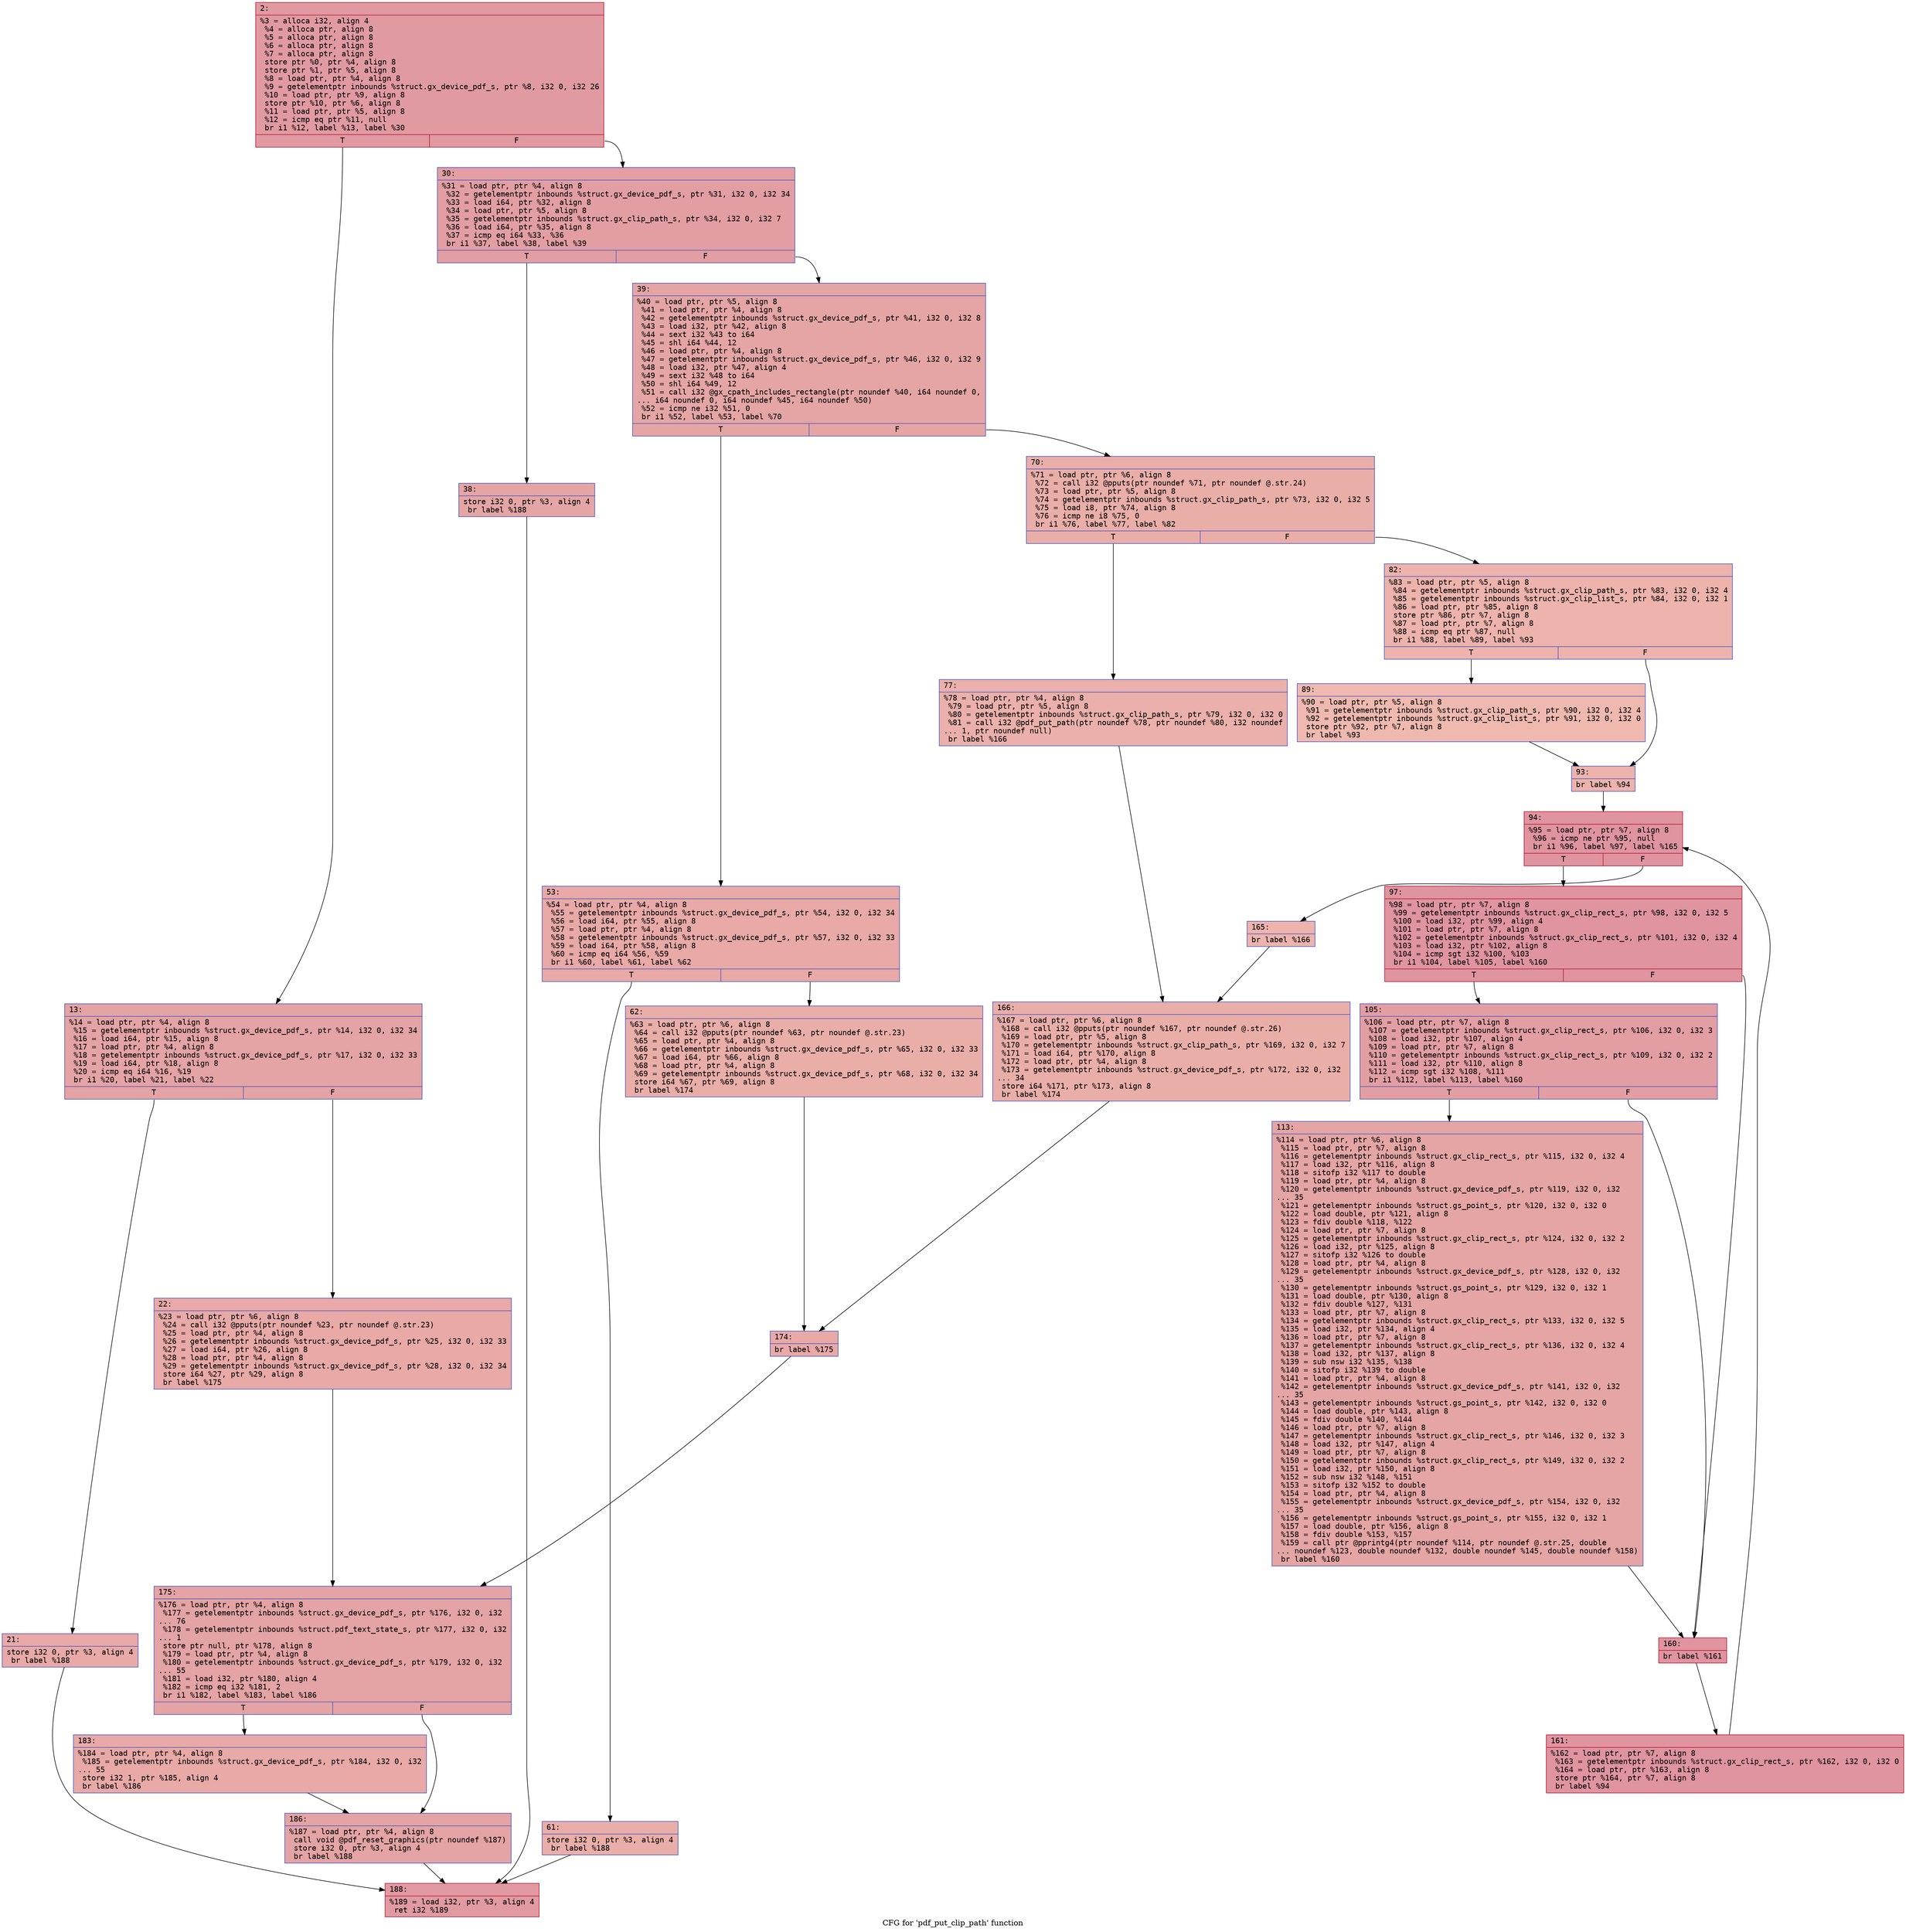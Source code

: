 digraph "CFG for 'pdf_put_clip_path' function" {
	label="CFG for 'pdf_put_clip_path' function";

	Node0x6000020b2d00 [shape=record,color="#b70d28ff", style=filled, fillcolor="#bb1b2c70" fontname="Courier",label="{2:\l|  %3 = alloca i32, align 4\l  %4 = alloca ptr, align 8\l  %5 = alloca ptr, align 8\l  %6 = alloca ptr, align 8\l  %7 = alloca ptr, align 8\l  store ptr %0, ptr %4, align 8\l  store ptr %1, ptr %5, align 8\l  %8 = load ptr, ptr %4, align 8\l  %9 = getelementptr inbounds %struct.gx_device_pdf_s, ptr %8, i32 0, i32 26\l  %10 = load ptr, ptr %9, align 8\l  store ptr %10, ptr %6, align 8\l  %11 = load ptr, ptr %5, align 8\l  %12 = icmp eq ptr %11, null\l  br i1 %12, label %13, label %30\l|{<s0>T|<s1>F}}"];
	Node0x6000020b2d00:s0 -> Node0x6000020b2d50[tooltip="2 -> 13\nProbability 37.50%" ];
	Node0x6000020b2d00:s1 -> Node0x6000020b2e40[tooltip="2 -> 30\nProbability 62.50%" ];
	Node0x6000020b2d50 [shape=record,color="#3d50c3ff", style=filled, fillcolor="#c32e3170" fontname="Courier",label="{13:\l|  %14 = load ptr, ptr %4, align 8\l  %15 = getelementptr inbounds %struct.gx_device_pdf_s, ptr %14, i32 0, i32 34\l  %16 = load i64, ptr %15, align 8\l  %17 = load ptr, ptr %4, align 8\l  %18 = getelementptr inbounds %struct.gx_device_pdf_s, ptr %17, i32 0, i32 33\l  %19 = load i64, ptr %18, align 8\l  %20 = icmp eq i64 %16, %19\l  br i1 %20, label %21, label %22\l|{<s0>T|<s1>F}}"];
	Node0x6000020b2d50:s0 -> Node0x6000020b2da0[tooltip="13 -> 21\nProbability 50.00%" ];
	Node0x6000020b2d50:s1 -> Node0x6000020b2df0[tooltip="13 -> 22\nProbability 50.00%" ];
	Node0x6000020b2da0 [shape=record,color="#3d50c3ff", style=filled, fillcolor="#ca3b3770" fontname="Courier",label="{21:\l|  store i32 0, ptr %3, align 4\l  br label %188\l}"];
	Node0x6000020b2da0 -> Node0x6000020b3570[tooltip="21 -> 188\nProbability 100.00%" ];
	Node0x6000020b2df0 [shape=record,color="#3d50c3ff", style=filled, fillcolor="#ca3b3770" fontname="Courier",label="{22:\l|  %23 = load ptr, ptr %6, align 8\l  %24 = call i32 @pputs(ptr noundef %23, ptr noundef @.str.23)\l  %25 = load ptr, ptr %4, align 8\l  %26 = getelementptr inbounds %struct.gx_device_pdf_s, ptr %25, i32 0, i32 33\l  %27 = load i64, ptr %26, align 8\l  %28 = load ptr, ptr %4, align 8\l  %29 = getelementptr inbounds %struct.gx_device_pdf_s, ptr %28, i32 0, i32 34\l  store i64 %27, ptr %29, align 8\l  br label %175\l}"];
	Node0x6000020b2df0 -> Node0x6000020b3480[tooltip="22 -> 175\nProbability 100.00%" ];
	Node0x6000020b2e40 [shape=record,color="#3d50c3ff", style=filled, fillcolor="#be242e70" fontname="Courier",label="{30:\l|  %31 = load ptr, ptr %4, align 8\l  %32 = getelementptr inbounds %struct.gx_device_pdf_s, ptr %31, i32 0, i32 34\l  %33 = load i64, ptr %32, align 8\l  %34 = load ptr, ptr %5, align 8\l  %35 = getelementptr inbounds %struct.gx_clip_path_s, ptr %34, i32 0, i32 7\l  %36 = load i64, ptr %35, align 8\l  %37 = icmp eq i64 %33, %36\l  br i1 %37, label %38, label %39\l|{<s0>T|<s1>F}}"];
	Node0x6000020b2e40:s0 -> Node0x6000020b2e90[tooltip="30 -> 38\nProbability 50.00%" ];
	Node0x6000020b2e40:s1 -> Node0x6000020b2ee0[tooltip="30 -> 39\nProbability 50.00%" ];
	Node0x6000020b2e90 [shape=record,color="#3d50c3ff", style=filled, fillcolor="#c5333470" fontname="Courier",label="{38:\l|  store i32 0, ptr %3, align 4\l  br label %188\l}"];
	Node0x6000020b2e90 -> Node0x6000020b3570[tooltip="38 -> 188\nProbability 100.00%" ];
	Node0x6000020b2ee0 [shape=record,color="#3d50c3ff", style=filled, fillcolor="#c5333470" fontname="Courier",label="{39:\l|  %40 = load ptr, ptr %5, align 8\l  %41 = load ptr, ptr %4, align 8\l  %42 = getelementptr inbounds %struct.gx_device_pdf_s, ptr %41, i32 0, i32 8\l  %43 = load i32, ptr %42, align 8\l  %44 = sext i32 %43 to i64\l  %45 = shl i64 %44, 12\l  %46 = load ptr, ptr %4, align 8\l  %47 = getelementptr inbounds %struct.gx_device_pdf_s, ptr %46, i32 0, i32 9\l  %48 = load i32, ptr %47, align 4\l  %49 = sext i32 %48 to i64\l  %50 = shl i64 %49, 12\l  %51 = call i32 @gx_cpath_includes_rectangle(ptr noundef %40, i64 noundef 0,\l... i64 noundef 0, i64 noundef %45, i64 noundef %50)\l  %52 = icmp ne i32 %51, 0\l  br i1 %52, label %53, label %70\l|{<s0>T|<s1>F}}"];
	Node0x6000020b2ee0:s0 -> Node0x6000020b2f30[tooltip="39 -> 53\nProbability 62.50%" ];
	Node0x6000020b2ee0:s1 -> Node0x6000020b3020[tooltip="39 -> 70\nProbability 37.50%" ];
	Node0x6000020b2f30 [shape=record,color="#3d50c3ff", style=filled, fillcolor="#ca3b3770" fontname="Courier",label="{53:\l|  %54 = load ptr, ptr %4, align 8\l  %55 = getelementptr inbounds %struct.gx_device_pdf_s, ptr %54, i32 0, i32 34\l  %56 = load i64, ptr %55, align 8\l  %57 = load ptr, ptr %4, align 8\l  %58 = getelementptr inbounds %struct.gx_device_pdf_s, ptr %57, i32 0, i32 33\l  %59 = load i64, ptr %58, align 8\l  %60 = icmp eq i64 %56, %59\l  br i1 %60, label %61, label %62\l|{<s0>T|<s1>F}}"];
	Node0x6000020b2f30:s0 -> Node0x6000020b2f80[tooltip="53 -> 61\nProbability 50.00%" ];
	Node0x6000020b2f30:s1 -> Node0x6000020b2fd0[tooltip="53 -> 62\nProbability 50.00%" ];
	Node0x6000020b2f80 [shape=record,color="#3d50c3ff", style=filled, fillcolor="#d0473d70" fontname="Courier",label="{61:\l|  store i32 0, ptr %3, align 4\l  br label %188\l}"];
	Node0x6000020b2f80 -> Node0x6000020b3570[tooltip="61 -> 188\nProbability 100.00%" ];
	Node0x6000020b2fd0 [shape=record,color="#3d50c3ff", style=filled, fillcolor="#d0473d70" fontname="Courier",label="{62:\l|  %63 = load ptr, ptr %6, align 8\l  %64 = call i32 @pputs(ptr noundef %63, ptr noundef @.str.23)\l  %65 = load ptr, ptr %4, align 8\l  %66 = getelementptr inbounds %struct.gx_device_pdf_s, ptr %65, i32 0, i32 33\l  %67 = load i64, ptr %66, align 8\l  %68 = load ptr, ptr %4, align 8\l  %69 = getelementptr inbounds %struct.gx_device_pdf_s, ptr %68, i32 0, i32 34\l  store i64 %67, ptr %69, align 8\l  br label %174\l}"];
	Node0x6000020b2fd0 -> Node0x6000020b3430[tooltip="62 -> 174\nProbability 100.00%" ];
	Node0x6000020b3020 [shape=record,color="#3d50c3ff", style=filled, fillcolor="#d0473d70" fontname="Courier",label="{70:\l|  %71 = load ptr, ptr %6, align 8\l  %72 = call i32 @pputs(ptr noundef %71, ptr noundef @.str.24)\l  %73 = load ptr, ptr %5, align 8\l  %74 = getelementptr inbounds %struct.gx_clip_path_s, ptr %73, i32 0, i32 5\l  %75 = load i8, ptr %74, align 8\l  %76 = icmp ne i8 %75, 0\l  br i1 %76, label %77, label %82\l|{<s0>T|<s1>F}}"];
	Node0x6000020b3020:s0 -> Node0x6000020b3070[tooltip="70 -> 77\nProbability 62.50%" ];
	Node0x6000020b3020:s1 -> Node0x6000020b30c0[tooltip="70 -> 82\nProbability 37.50%" ];
	Node0x6000020b3070 [shape=record,color="#3d50c3ff", style=filled, fillcolor="#d24b4070" fontname="Courier",label="{77:\l|  %78 = load ptr, ptr %4, align 8\l  %79 = load ptr, ptr %5, align 8\l  %80 = getelementptr inbounds %struct.gx_clip_path_s, ptr %79, i32 0, i32 0\l  %81 = call i32 @pdf_put_path(ptr noundef %78, ptr noundef %80, i32 noundef\l... 1, ptr noundef null)\l  br label %166\l}"];
	Node0x6000020b3070 -> Node0x6000020b33e0[tooltip="77 -> 166\nProbability 100.00%" ];
	Node0x6000020b30c0 [shape=record,color="#3d50c3ff", style=filled, fillcolor="#d6524470" fontname="Courier",label="{82:\l|  %83 = load ptr, ptr %5, align 8\l  %84 = getelementptr inbounds %struct.gx_clip_path_s, ptr %83, i32 0, i32 4\l  %85 = getelementptr inbounds %struct.gx_clip_list_s, ptr %84, i32 0, i32 1\l  %86 = load ptr, ptr %85, align 8\l  store ptr %86, ptr %7, align 8\l  %87 = load ptr, ptr %7, align 8\l  %88 = icmp eq ptr %87, null\l  br i1 %88, label %89, label %93\l|{<s0>T|<s1>F}}"];
	Node0x6000020b30c0:s0 -> Node0x6000020b3110[tooltip="82 -> 89\nProbability 37.50%" ];
	Node0x6000020b30c0:s1 -> Node0x6000020b3160[tooltip="82 -> 93\nProbability 62.50%" ];
	Node0x6000020b3110 [shape=record,color="#3d50c3ff", style=filled, fillcolor="#de614d70" fontname="Courier",label="{89:\l|  %90 = load ptr, ptr %5, align 8\l  %91 = getelementptr inbounds %struct.gx_clip_path_s, ptr %90, i32 0, i32 4\l  %92 = getelementptr inbounds %struct.gx_clip_list_s, ptr %91, i32 0, i32 0\l  store ptr %92, ptr %7, align 8\l  br label %93\l}"];
	Node0x6000020b3110 -> Node0x6000020b3160[tooltip="89 -> 93\nProbability 100.00%" ];
	Node0x6000020b3160 [shape=record,color="#3d50c3ff", style=filled, fillcolor="#d6524470" fontname="Courier",label="{93:\l|  br label %94\l}"];
	Node0x6000020b3160 -> Node0x6000020b31b0[tooltip="93 -> 94\nProbability 100.00%" ];
	Node0x6000020b31b0 [shape=record,color="#b70d28ff", style=filled, fillcolor="#b70d2870" fontname="Courier",label="{94:\l|  %95 = load ptr, ptr %7, align 8\l  %96 = icmp ne ptr %95, null\l  br i1 %96, label %97, label %165\l|{<s0>T|<s1>F}}"];
	Node0x6000020b31b0:s0 -> Node0x6000020b3200[tooltip="94 -> 97\nProbability 96.88%" ];
	Node0x6000020b31b0:s1 -> Node0x6000020b3390[tooltip="94 -> 165\nProbability 3.12%" ];
	Node0x6000020b3200 [shape=record,color="#b70d28ff", style=filled, fillcolor="#b70d2870" fontname="Courier",label="{97:\l|  %98 = load ptr, ptr %7, align 8\l  %99 = getelementptr inbounds %struct.gx_clip_rect_s, ptr %98, i32 0, i32 5\l  %100 = load i32, ptr %99, align 4\l  %101 = load ptr, ptr %7, align 8\l  %102 = getelementptr inbounds %struct.gx_clip_rect_s, ptr %101, i32 0, i32 4\l  %103 = load i32, ptr %102, align 8\l  %104 = icmp sgt i32 %100, %103\l  br i1 %104, label %105, label %160\l|{<s0>T|<s1>F}}"];
	Node0x6000020b3200:s0 -> Node0x6000020b3250[tooltip="97 -> 105\nProbability 50.00%" ];
	Node0x6000020b3200:s1 -> Node0x6000020b32f0[tooltip="97 -> 160\nProbability 50.00%" ];
	Node0x6000020b3250 [shape=record,color="#3d50c3ff", style=filled, fillcolor="#be242e70" fontname="Courier",label="{105:\l|  %106 = load ptr, ptr %7, align 8\l  %107 = getelementptr inbounds %struct.gx_clip_rect_s, ptr %106, i32 0, i32 3\l  %108 = load i32, ptr %107, align 4\l  %109 = load ptr, ptr %7, align 8\l  %110 = getelementptr inbounds %struct.gx_clip_rect_s, ptr %109, i32 0, i32 2\l  %111 = load i32, ptr %110, align 8\l  %112 = icmp sgt i32 %108, %111\l  br i1 %112, label %113, label %160\l|{<s0>T|<s1>F}}"];
	Node0x6000020b3250:s0 -> Node0x6000020b32a0[tooltip="105 -> 113\nProbability 50.00%" ];
	Node0x6000020b3250:s1 -> Node0x6000020b32f0[tooltip="105 -> 160\nProbability 50.00%" ];
	Node0x6000020b32a0 [shape=record,color="#3d50c3ff", style=filled, fillcolor="#c5333470" fontname="Courier",label="{113:\l|  %114 = load ptr, ptr %6, align 8\l  %115 = load ptr, ptr %7, align 8\l  %116 = getelementptr inbounds %struct.gx_clip_rect_s, ptr %115, i32 0, i32 4\l  %117 = load i32, ptr %116, align 8\l  %118 = sitofp i32 %117 to double\l  %119 = load ptr, ptr %4, align 8\l  %120 = getelementptr inbounds %struct.gx_device_pdf_s, ptr %119, i32 0, i32\l... 35\l  %121 = getelementptr inbounds %struct.gs_point_s, ptr %120, i32 0, i32 0\l  %122 = load double, ptr %121, align 8\l  %123 = fdiv double %118, %122\l  %124 = load ptr, ptr %7, align 8\l  %125 = getelementptr inbounds %struct.gx_clip_rect_s, ptr %124, i32 0, i32 2\l  %126 = load i32, ptr %125, align 8\l  %127 = sitofp i32 %126 to double\l  %128 = load ptr, ptr %4, align 8\l  %129 = getelementptr inbounds %struct.gx_device_pdf_s, ptr %128, i32 0, i32\l... 35\l  %130 = getelementptr inbounds %struct.gs_point_s, ptr %129, i32 0, i32 1\l  %131 = load double, ptr %130, align 8\l  %132 = fdiv double %127, %131\l  %133 = load ptr, ptr %7, align 8\l  %134 = getelementptr inbounds %struct.gx_clip_rect_s, ptr %133, i32 0, i32 5\l  %135 = load i32, ptr %134, align 4\l  %136 = load ptr, ptr %7, align 8\l  %137 = getelementptr inbounds %struct.gx_clip_rect_s, ptr %136, i32 0, i32 4\l  %138 = load i32, ptr %137, align 8\l  %139 = sub nsw i32 %135, %138\l  %140 = sitofp i32 %139 to double\l  %141 = load ptr, ptr %4, align 8\l  %142 = getelementptr inbounds %struct.gx_device_pdf_s, ptr %141, i32 0, i32\l... 35\l  %143 = getelementptr inbounds %struct.gs_point_s, ptr %142, i32 0, i32 0\l  %144 = load double, ptr %143, align 8\l  %145 = fdiv double %140, %144\l  %146 = load ptr, ptr %7, align 8\l  %147 = getelementptr inbounds %struct.gx_clip_rect_s, ptr %146, i32 0, i32 3\l  %148 = load i32, ptr %147, align 4\l  %149 = load ptr, ptr %7, align 8\l  %150 = getelementptr inbounds %struct.gx_clip_rect_s, ptr %149, i32 0, i32 2\l  %151 = load i32, ptr %150, align 8\l  %152 = sub nsw i32 %148, %151\l  %153 = sitofp i32 %152 to double\l  %154 = load ptr, ptr %4, align 8\l  %155 = getelementptr inbounds %struct.gx_device_pdf_s, ptr %154, i32 0, i32\l... 35\l  %156 = getelementptr inbounds %struct.gs_point_s, ptr %155, i32 0, i32 1\l  %157 = load double, ptr %156, align 8\l  %158 = fdiv double %153, %157\l  %159 = call ptr @pprintg4(ptr noundef %114, ptr noundef @.str.25, double\l... noundef %123, double noundef %132, double noundef %145, double noundef %158)\l  br label %160\l}"];
	Node0x6000020b32a0 -> Node0x6000020b32f0[tooltip="113 -> 160\nProbability 100.00%" ];
	Node0x6000020b32f0 [shape=record,color="#b70d28ff", style=filled, fillcolor="#b70d2870" fontname="Courier",label="{160:\l|  br label %161\l}"];
	Node0x6000020b32f0 -> Node0x6000020b3340[tooltip="160 -> 161\nProbability 100.00%" ];
	Node0x6000020b3340 [shape=record,color="#b70d28ff", style=filled, fillcolor="#b70d2870" fontname="Courier",label="{161:\l|  %162 = load ptr, ptr %7, align 8\l  %163 = getelementptr inbounds %struct.gx_clip_rect_s, ptr %162, i32 0, i32 0\l  %164 = load ptr, ptr %163, align 8\l  store ptr %164, ptr %7, align 8\l  br label %94\l}"];
	Node0x6000020b3340 -> Node0x6000020b31b0[tooltip="161 -> 94\nProbability 100.00%" ];
	Node0x6000020b3390 [shape=record,color="#3d50c3ff", style=filled, fillcolor="#d6524470" fontname="Courier",label="{165:\l|  br label %166\l}"];
	Node0x6000020b3390 -> Node0x6000020b33e0[tooltip="165 -> 166\nProbability 100.00%" ];
	Node0x6000020b33e0 [shape=record,color="#3d50c3ff", style=filled, fillcolor="#d0473d70" fontname="Courier",label="{166:\l|  %167 = load ptr, ptr %6, align 8\l  %168 = call i32 @pputs(ptr noundef %167, ptr noundef @.str.26)\l  %169 = load ptr, ptr %5, align 8\l  %170 = getelementptr inbounds %struct.gx_clip_path_s, ptr %169, i32 0, i32 7\l  %171 = load i64, ptr %170, align 8\l  %172 = load ptr, ptr %4, align 8\l  %173 = getelementptr inbounds %struct.gx_device_pdf_s, ptr %172, i32 0, i32\l... 34\l  store i64 %171, ptr %173, align 8\l  br label %174\l}"];
	Node0x6000020b33e0 -> Node0x6000020b3430[tooltip="166 -> 174\nProbability 100.00%" ];
	Node0x6000020b3430 [shape=record,color="#3d50c3ff", style=filled, fillcolor="#ca3b3770" fontname="Courier",label="{174:\l|  br label %175\l}"];
	Node0x6000020b3430 -> Node0x6000020b3480[tooltip="174 -> 175\nProbability 100.00%" ];
	Node0x6000020b3480 [shape=record,color="#3d50c3ff", style=filled, fillcolor="#c32e3170" fontname="Courier",label="{175:\l|  %176 = load ptr, ptr %4, align 8\l  %177 = getelementptr inbounds %struct.gx_device_pdf_s, ptr %176, i32 0, i32\l... 76\l  %178 = getelementptr inbounds %struct.pdf_text_state_s, ptr %177, i32 0, i32\l... 1\l  store ptr null, ptr %178, align 8\l  %179 = load ptr, ptr %4, align 8\l  %180 = getelementptr inbounds %struct.gx_device_pdf_s, ptr %179, i32 0, i32\l... 55\l  %181 = load i32, ptr %180, align 4\l  %182 = icmp eq i32 %181, 2\l  br i1 %182, label %183, label %186\l|{<s0>T|<s1>F}}"];
	Node0x6000020b3480:s0 -> Node0x6000020b34d0[tooltip="175 -> 183\nProbability 50.00%" ];
	Node0x6000020b3480:s1 -> Node0x6000020b3520[tooltip="175 -> 186\nProbability 50.00%" ];
	Node0x6000020b34d0 [shape=record,color="#3d50c3ff", style=filled, fillcolor="#ca3b3770" fontname="Courier",label="{183:\l|  %184 = load ptr, ptr %4, align 8\l  %185 = getelementptr inbounds %struct.gx_device_pdf_s, ptr %184, i32 0, i32\l... 55\l  store i32 1, ptr %185, align 4\l  br label %186\l}"];
	Node0x6000020b34d0 -> Node0x6000020b3520[tooltip="183 -> 186\nProbability 100.00%" ];
	Node0x6000020b3520 [shape=record,color="#3d50c3ff", style=filled, fillcolor="#c32e3170" fontname="Courier",label="{186:\l|  %187 = load ptr, ptr %4, align 8\l  call void @pdf_reset_graphics(ptr noundef %187)\l  store i32 0, ptr %3, align 4\l  br label %188\l}"];
	Node0x6000020b3520 -> Node0x6000020b3570[tooltip="186 -> 188\nProbability 100.00%" ];
	Node0x6000020b3570 [shape=record,color="#b70d28ff", style=filled, fillcolor="#bb1b2c70" fontname="Courier",label="{188:\l|  %189 = load i32, ptr %3, align 4\l  ret i32 %189\l}"];
}
